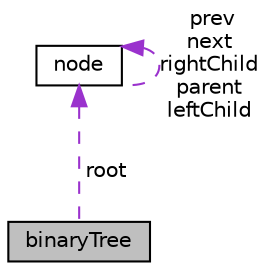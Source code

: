 digraph "binaryTree"
{
  edge [fontname="Helvetica",fontsize="10",labelfontname="Helvetica",labelfontsize="10"];
  node [fontname="Helvetica",fontsize="10",shape=record];
  Node1 [label="binaryTree",height=0.2,width=0.4,color="black", fillcolor="grey75", style="filled", fontcolor="black"];
  Node2 -> Node1 [dir="back",color="darkorchid3",fontsize="10",style="dashed",label=" root" ,fontname="Helvetica"];
  Node2 [label="node",height=0.2,width=0.4,color="black", fillcolor="white", style="filled",URL="$structnode.html",tooltip="Struct for the nodes. "];
  Node2 -> Node2 [dir="back",color="darkorchid3",fontsize="10",style="dashed",label=" prev\nnext\nrightChild\nparent\nleftChild" ,fontname="Helvetica"];
}
